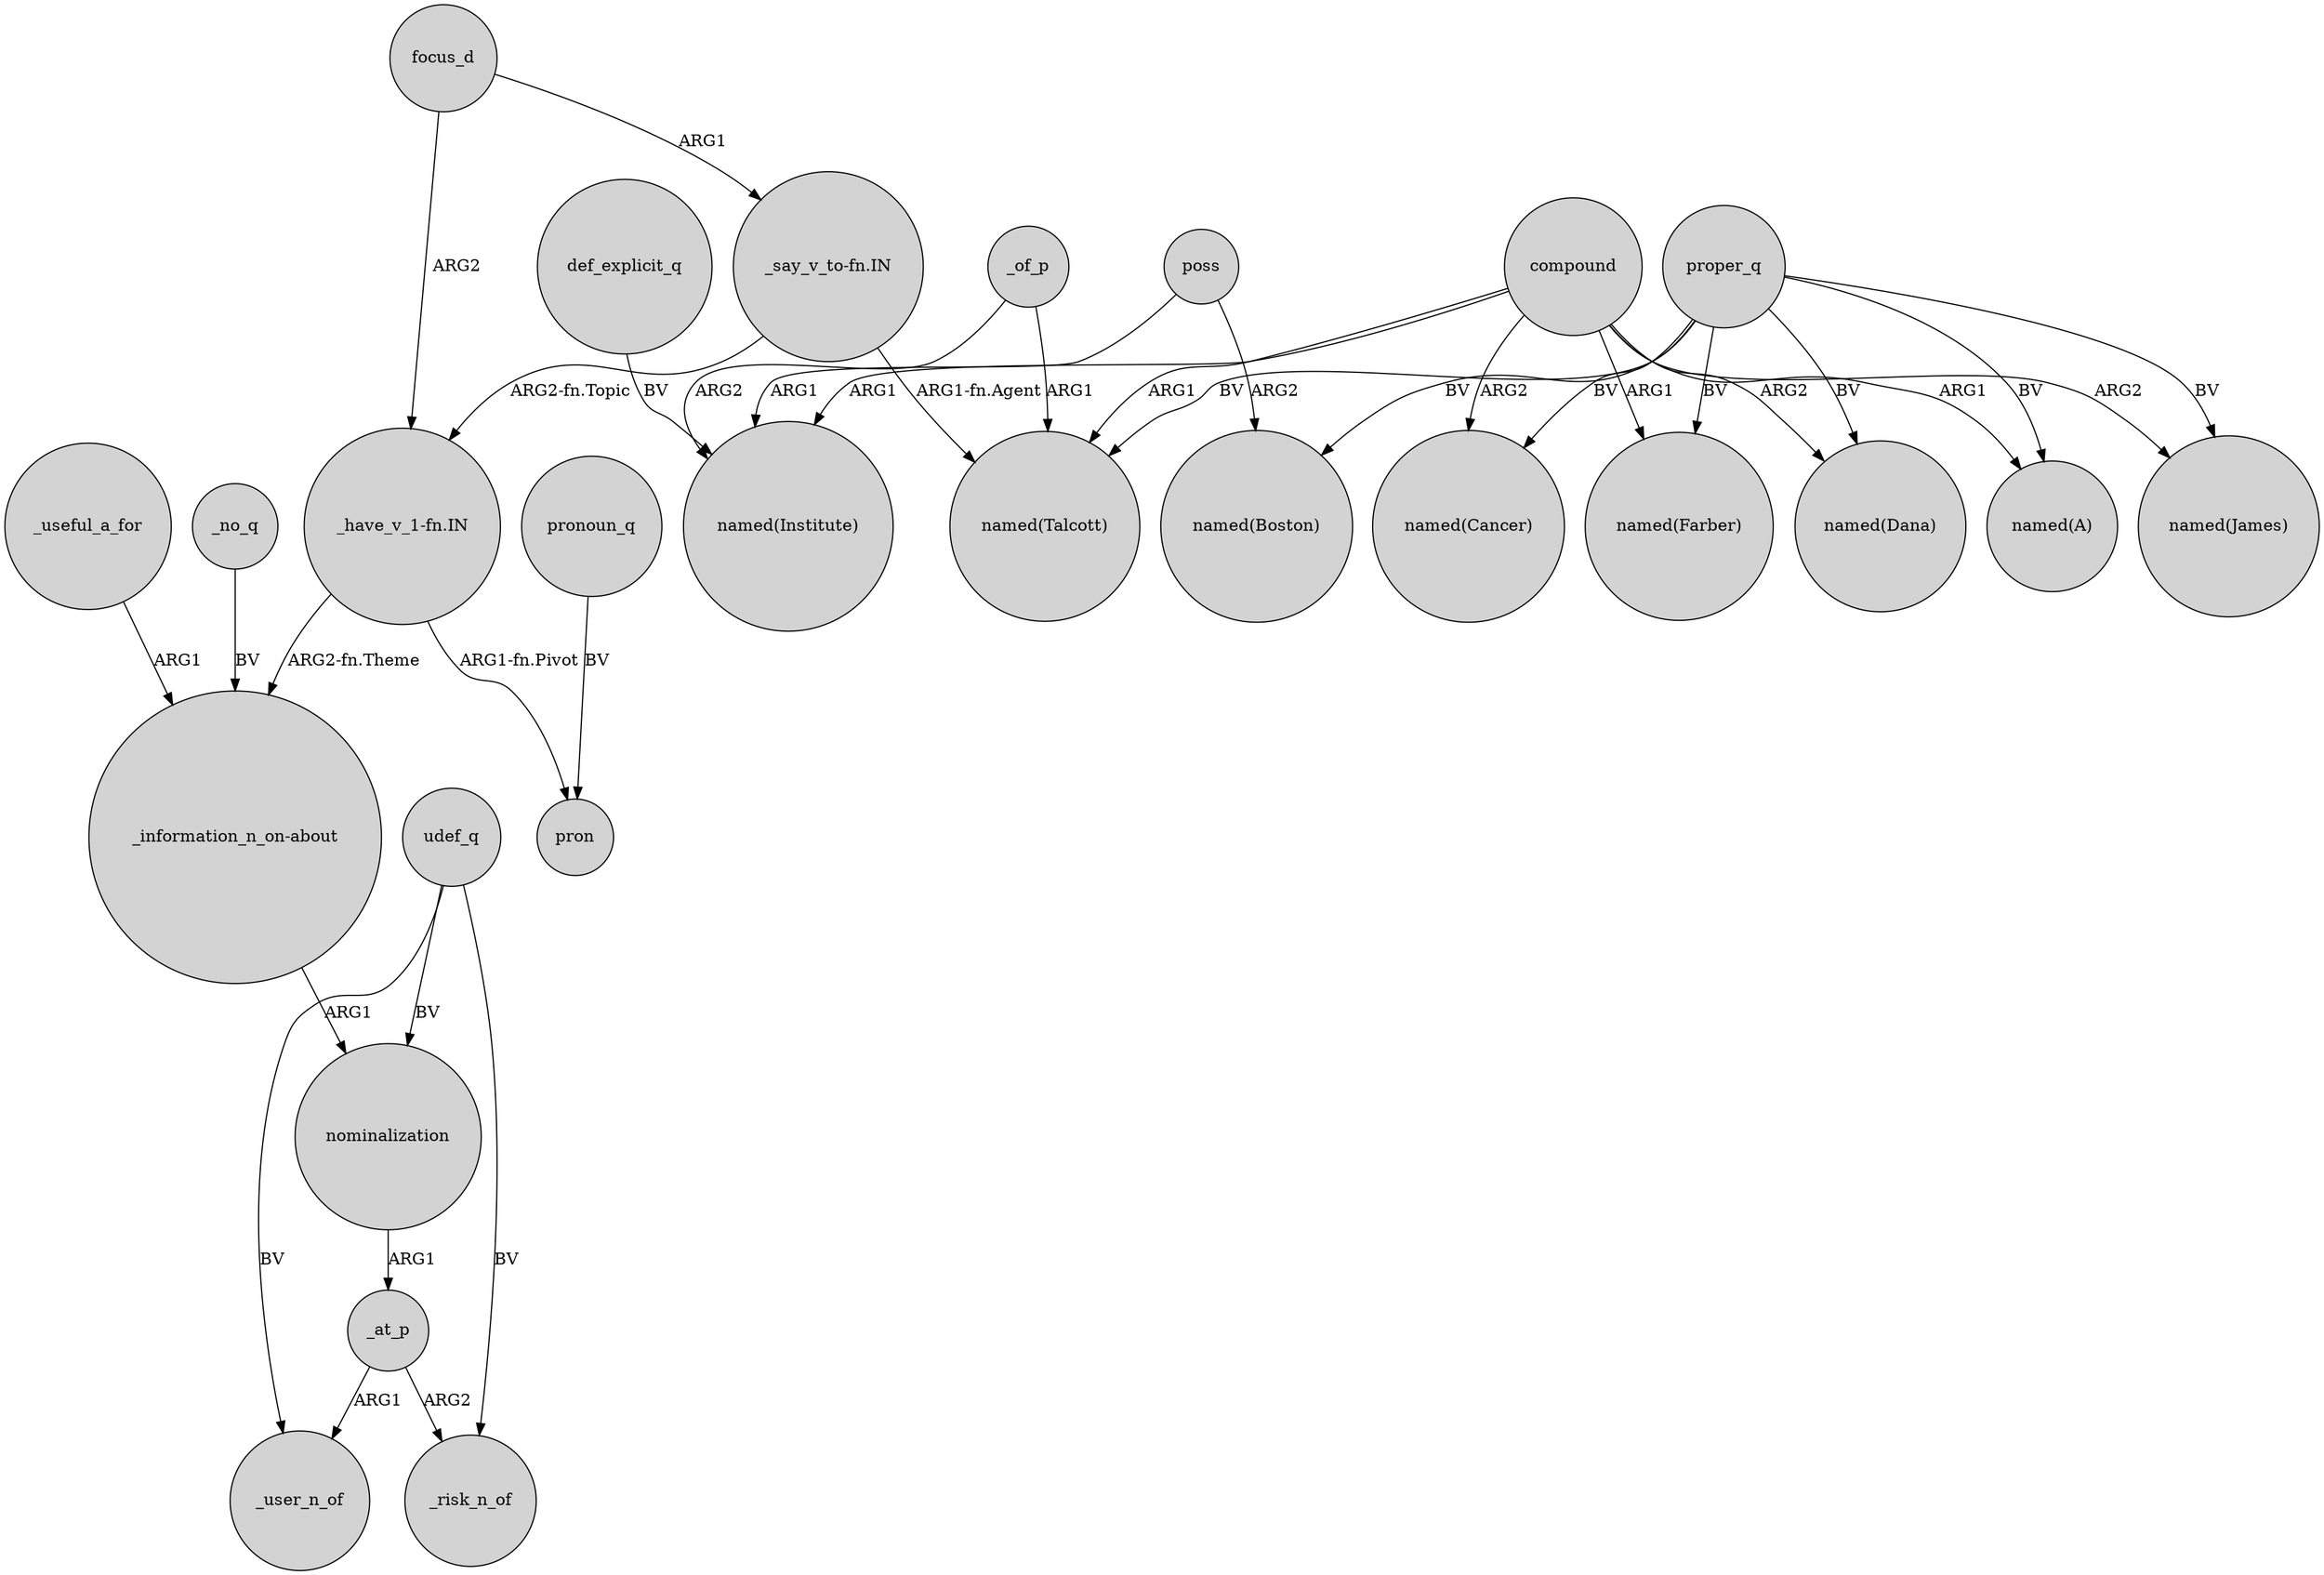 digraph {
	node [shape=circle style=filled]
	udef_q -> _risk_n_of [label=BV]
	compound -> "named(Talcott)" [label=ARG1]
	poss -> "named(Institute)" [label=ARG1]
	proper_q -> "named(Boston)" [label=BV]
	_useful_a_for -> "_information_n_on-about" [label=ARG1]
	_of_p -> "named(Institute)" [label=ARG2]
	proper_q -> "named(Cancer)" [label=BV]
	focus_d -> "_have_v_1-fn.IN" [label=ARG2]
	_of_p -> "named(Talcott)" [label=ARG1]
	"_have_v_1-fn.IN" -> "_information_n_on-about" [label="ARG2-fn.Theme"]
	"_information_n_on-about" -> nominalization [label=ARG1]
	compound -> "named(James)" [label=ARG2]
	compound -> "named(Cancer)" [label=ARG2]
	_at_p -> _user_n_of [label=ARG1]
	compound -> "named(A)" [label=ARG1]
	"_have_v_1-fn.IN" -> pron [label="ARG1-fn.Pivot"]
	_no_q -> "_information_n_on-about" [label=BV]
	udef_q -> _user_n_of [label=BV]
	compound -> "named(Institute)" [label=ARG1]
	proper_q -> "named(Talcott)" [label=BV]
	compound -> "named(Farber)" [label=ARG1]
	pronoun_q -> pron [label=BV]
	proper_q -> "named(Farber)" [label=BV]
	compound -> "named(Dana)" [label=ARG2]
	proper_q -> "named(James)" [label=BV]
	udef_q -> nominalization [label=BV]
	_at_p -> _risk_n_of [label=ARG2]
	proper_q -> "named(Dana)" [label=BV]
	"_say_v_to-fn.IN" -> "named(Talcott)" [label="ARG1-fn.Agent"]
	"_say_v_to-fn.IN" -> "_have_v_1-fn.IN" [label="ARG2-fn.Topic"]
	poss -> "named(Boston)" [label=ARG2]
	def_explicit_q -> "named(Institute)" [label=BV]
	nominalization -> _at_p [label=ARG1]
	focus_d -> "_say_v_to-fn.IN" [label=ARG1]
	proper_q -> "named(A)" [label=BV]
}
